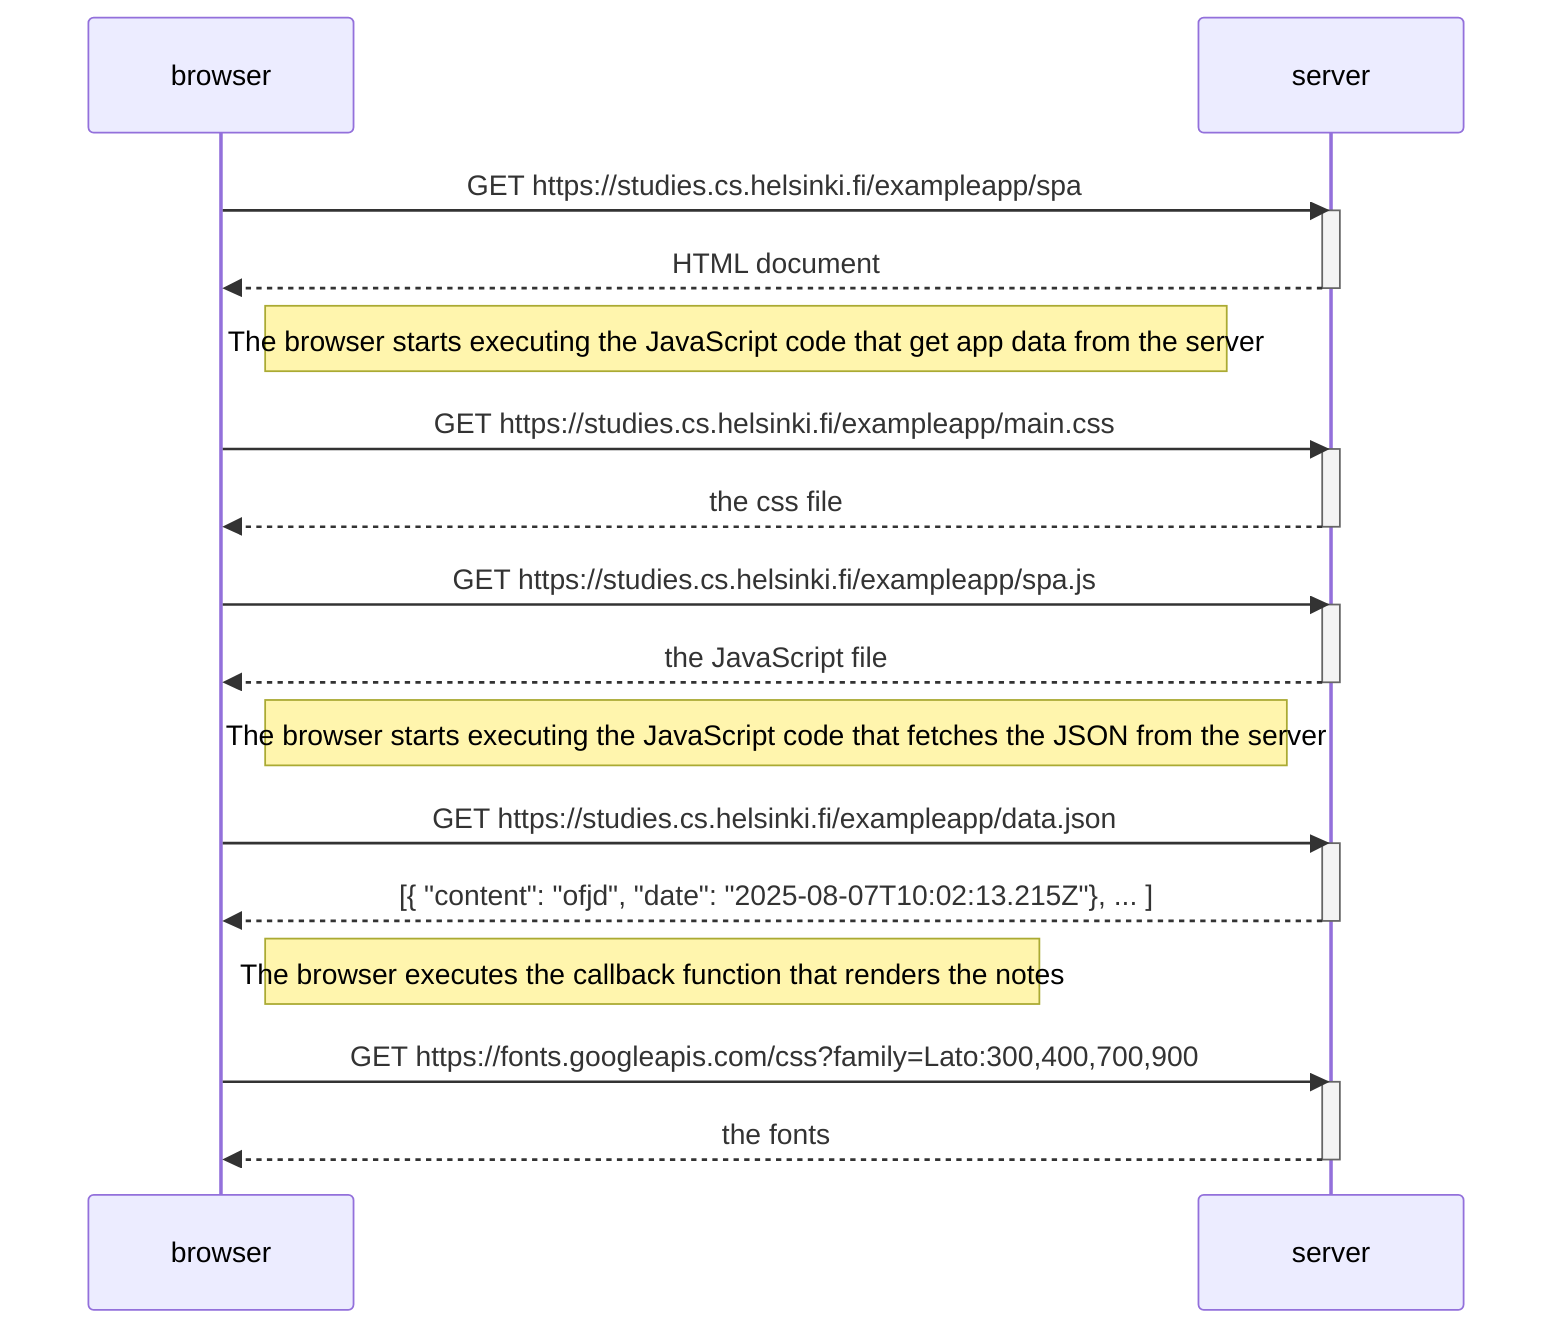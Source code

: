 sequenceDiagram
    participant browser
    participant server

    browser->>server: GET https://studies.cs.helsinki.fi/exampleapp/spa
    activate server
    server-->>browser: HTML document
    deactivate server
    Note right of browser: The browser starts executing the JavaScript code that get app data from the server


    browser->>server: GET https://studies.cs.helsinki.fi/exampleapp/main.css
    activate server
    server-->>browser: the css file
    deactivate server

    browser->>server: GET https://studies.cs.helsinki.fi/exampleapp/spa.js
    activate server
    server-->>browser: the JavaScript file
    deactivate server

    Note right of browser: The browser starts executing the JavaScript code that fetches the JSON from the server

    browser->>server: GET https://studies.cs.helsinki.fi/exampleapp/data.json
    activate server
    server-->>browser: [{  "content": "ofjd", "date": "2025-08-07T10:02:13.215Z"}, ... ]
    deactivate server

    Note right of browser: The browser executes the callback function that renders the notes

    browser->>server: GET https://fonts.googleapis.com/css?family=Lato:300,400,700,900
    activate server
    server-->>browser: the fonts
    deactivate server